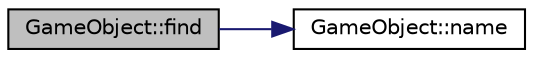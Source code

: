 digraph "GameObject::find"
{
 // LATEX_PDF_SIZE
  edge [fontname="Helvetica",fontsize="10",labelfontname="Helvetica",labelfontsize="10"];
  node [fontname="Helvetica",fontsize="10",shape=record];
  rankdir="LR";
  Node1 [label="GameObject::find",height=0.2,width=0.4,color="black", fillcolor="grey75", style="filled", fontcolor="black",tooltip=" "];
  Node1 -> Node2 [color="midnightblue",fontsize="10",style="solid"];
  Node2 [label="GameObject::name",height=0.2,width=0.4,color="black", fillcolor="white", style="filled",URL="$class_game_object.html#aa8bae16960d8465212c203887c7df794",tooltip=" "];
}
